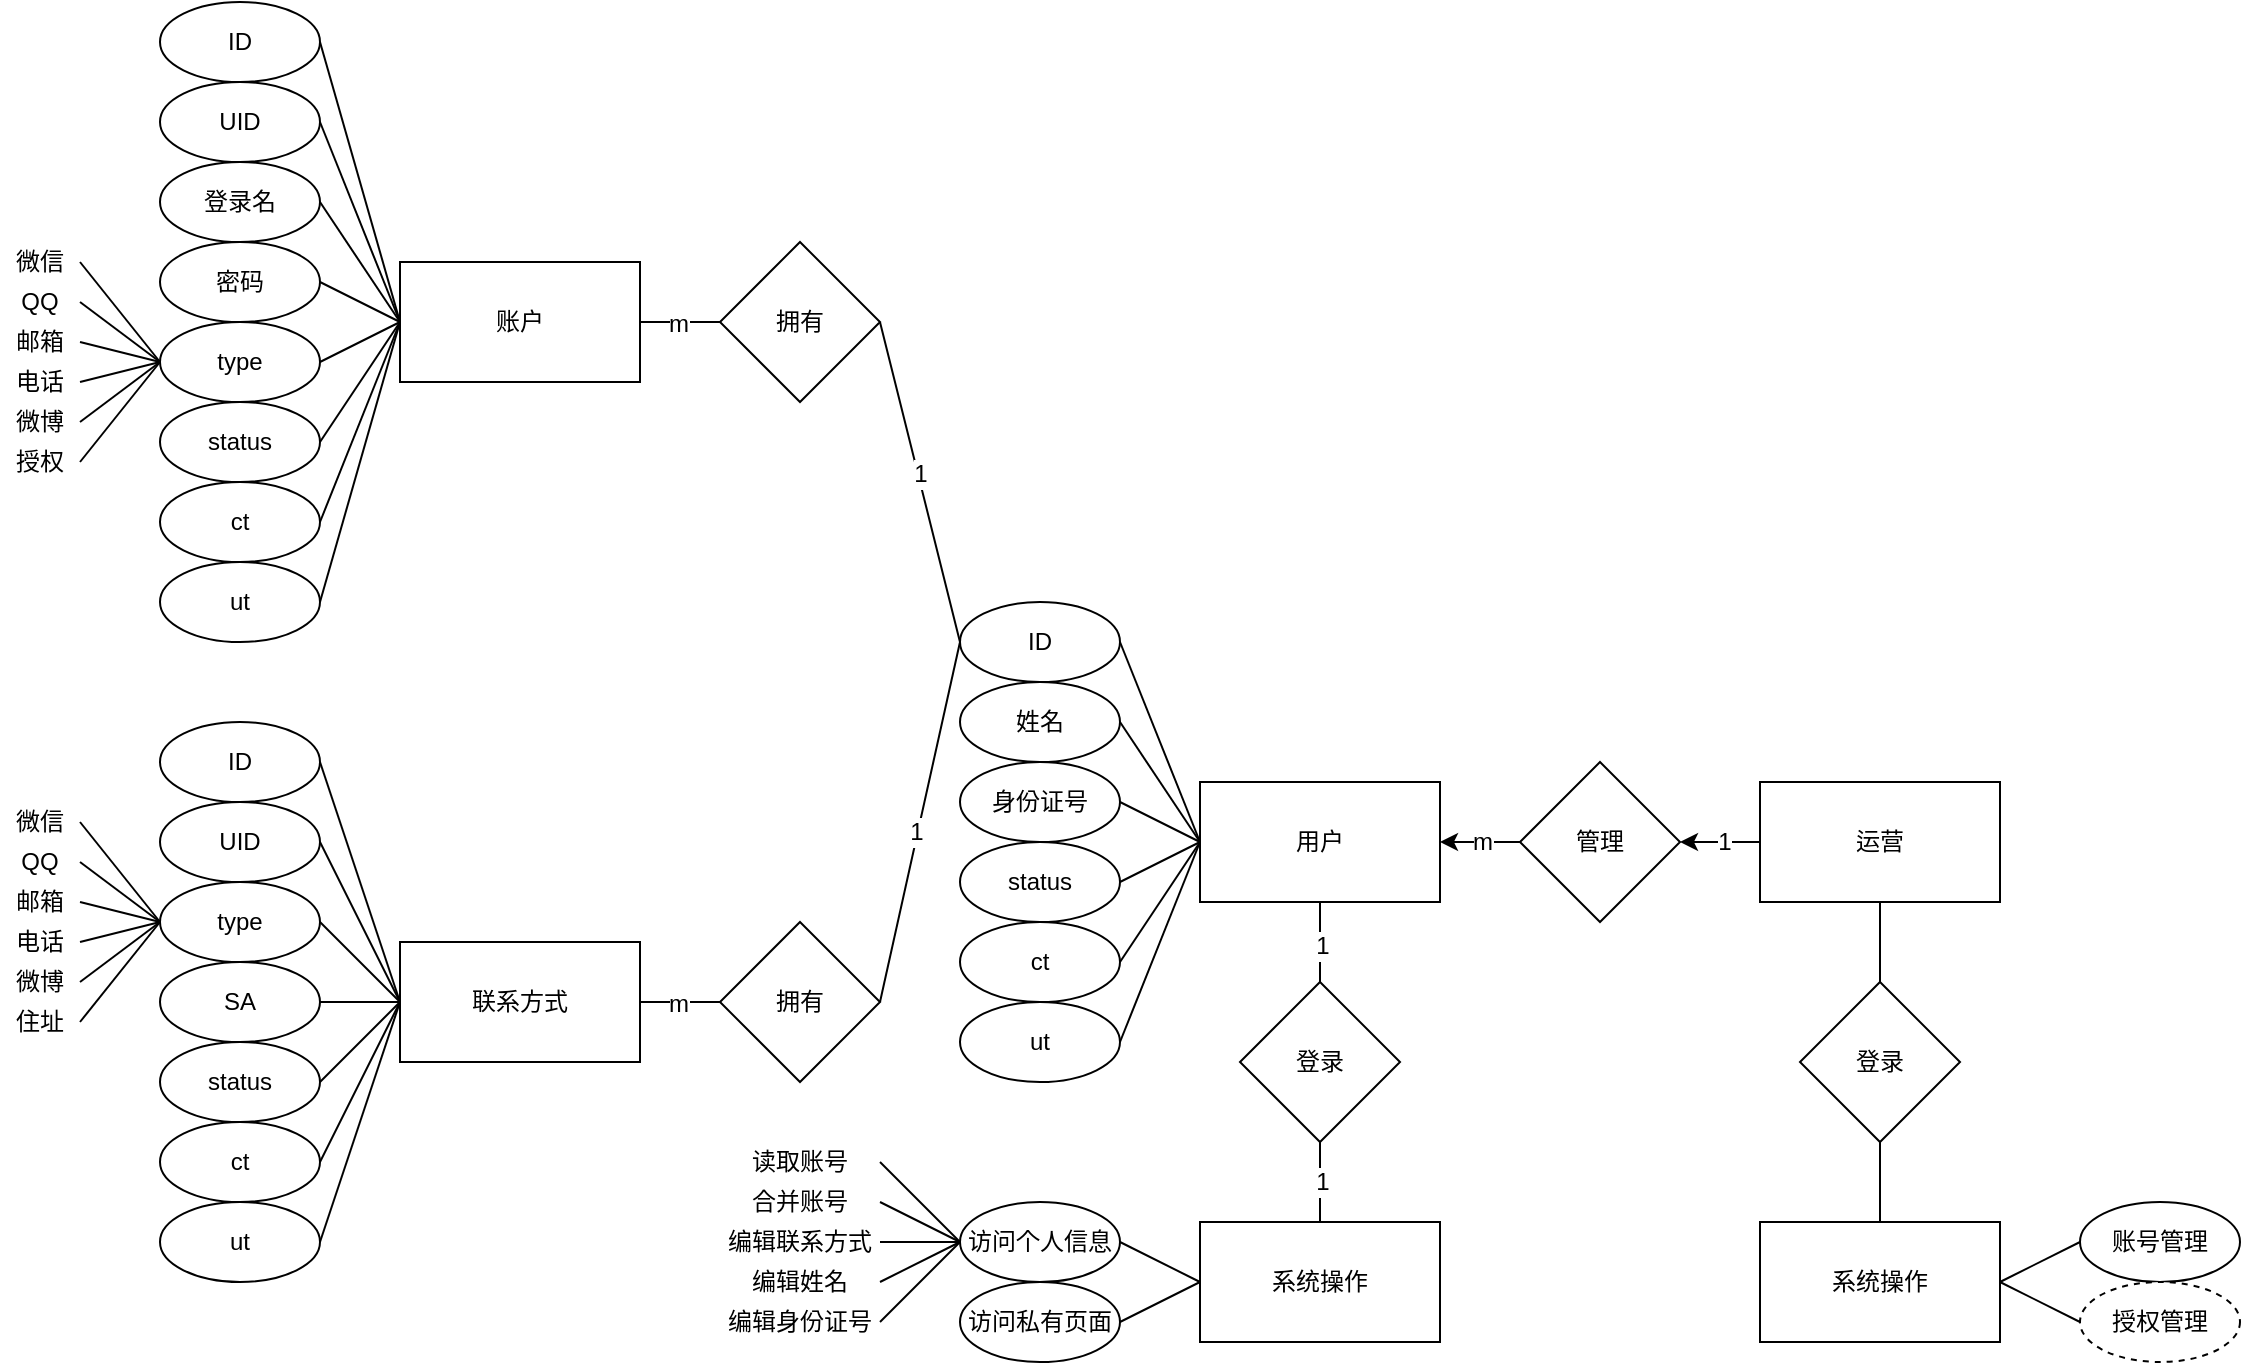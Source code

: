 <mxfile version="12.1.7" type="device" pages="4"><diagram id="fPv724E37Wk-Er-1ObJN" name="系统概念模型图"><mxGraphModel dx="1106" dy="758" grid="1" gridSize="10" guides="1" tooltips="1" connect="1" arrows="1" fold="1" page="1" pageScale="1" pageWidth="827" pageHeight="1169" math="0" shadow="0"><root><mxCell id="0"/><mxCell id="1" parent="0"/><mxCell id="DBsW5uQQTiCFEY4JPt-l-1" value="用户" style="rounded=0;whiteSpace=wrap;html=1;" vertex="1" parent="1"><mxGeometry x="640" y="430" width="120" height="60" as="geometry"/></mxCell><mxCell id="DBsW5uQQTiCFEY4JPt-l-7" value="" style="edgeStyle=orthogonalEdgeStyle;rounded=0;orthogonalLoop=1;jettySize=auto;html=1;entryX=1;entryY=0.5;entryDx=0;entryDy=0;" edge="1" parent="1" source="DBsW5uQQTiCFEY4JPt-l-2" target="DBsW5uQQTiCFEY4JPt-l-4"><mxGeometry relative="1" as="geometry"><mxPoint x="880" y="200" as="targetPoint"/></mxGeometry></mxCell><mxCell id="DBsW5uQQTiCFEY4JPt-l-11" value="1" style="text;html=1;resizable=0;points=[];align=center;verticalAlign=middle;labelBackgroundColor=#ffffff;" vertex="1" connectable="0" parent="DBsW5uQQTiCFEY4JPt-l-7"><mxGeometry x="-0.1" relative="1" as="geometry"><mxPoint as="offset"/></mxGeometry></mxCell><mxCell id="DBsW5uQQTiCFEY4JPt-l-2" value="运营" style="rounded=0;whiteSpace=wrap;html=1;" vertex="1" parent="1"><mxGeometry x="920" y="430" width="120" height="60" as="geometry"/></mxCell><mxCell id="DBsW5uQQTiCFEY4JPt-l-9" value="" style="edgeStyle=orthogonalEdgeStyle;rounded=0;orthogonalLoop=1;jettySize=auto;html=1;entryX=1;entryY=0.5;entryDx=0;entryDy=0;" edge="1" parent="1" source="DBsW5uQQTiCFEY4JPt-l-4" target="DBsW5uQQTiCFEY4JPt-l-1"><mxGeometry relative="1" as="geometry"><mxPoint x="860" y="260" as="targetPoint"/></mxGeometry></mxCell><mxCell id="DBsW5uQQTiCFEY4JPt-l-10" value="m" style="text;html=1;resizable=0;points=[];align=center;verticalAlign=middle;labelBackgroundColor=#ffffff;" vertex="1" connectable="0" parent="DBsW5uQQTiCFEY4JPt-l-9"><mxGeometry x="-0.017" relative="1" as="geometry"><mxPoint as="offset"/></mxGeometry></mxCell><mxCell id="DBsW5uQQTiCFEY4JPt-l-4" value="管理" style="rhombus;whiteSpace=wrap;html=1;" vertex="1" parent="1"><mxGeometry x="800" y="420" width="80" height="80" as="geometry"/></mxCell><mxCell id="DBsW5uQQTiCFEY4JPt-l-14" value="姓名" style="ellipse;whiteSpace=wrap;html=1;" vertex="1" parent="1"><mxGeometry x="520" y="380" width="80" height="40" as="geometry"/></mxCell><mxCell id="DBsW5uQQTiCFEY4JPt-l-18" value="身份证号" style="ellipse;whiteSpace=wrap;html=1;" vertex="1" parent="1"><mxGeometry x="520" y="420" width="80" height="40" as="geometry"/></mxCell><mxCell id="DBsW5uQQTiCFEY4JPt-l-19" value="" style="endArrow=none;html=1;exitX=1;exitY=0.5;exitDx=0;exitDy=0;entryX=0;entryY=0.5;entryDx=0;entryDy=0;" edge="1" parent="1" source="DBsW5uQQTiCFEY4JPt-l-18" target="DBsW5uQQTiCFEY4JPt-l-1"><mxGeometry width="50" height="50" relative="1" as="geometry"><mxPoint x="290" y="370" as="sourcePoint"/><mxPoint x="340" y="320" as="targetPoint"/></mxGeometry></mxCell><mxCell id="DBsW5uQQTiCFEY4JPt-l-20" value="" style="endArrow=none;html=1;exitX=1;exitY=0.5;exitDx=0;exitDy=0;entryX=0;entryY=0.5;entryDx=0;entryDy=0;" edge="1" parent="1" source="DBsW5uQQTiCFEY4JPt-l-14" target="DBsW5uQQTiCFEY4JPt-l-1"><mxGeometry width="50" height="50" relative="1" as="geometry"><mxPoint x="590" y="360" as="sourcePoint"/><mxPoint x="690" y="380" as="targetPoint"/></mxGeometry></mxCell><mxCell id="DBsW5uQQTiCFEY4JPt-l-21" value="ID" style="ellipse;whiteSpace=wrap;html=1;" vertex="1" parent="1"><mxGeometry x="520" y="340" width="80" height="40" as="geometry"/></mxCell><mxCell id="DBsW5uQQTiCFEY4JPt-l-22" value="" style="endArrow=none;html=1;exitX=1;exitY=0.5;exitDx=0;exitDy=0;entryX=0;entryY=0.5;entryDx=0;entryDy=0;" edge="1" parent="1" source="DBsW5uQQTiCFEY4JPt-l-21" target="DBsW5uQQTiCFEY4JPt-l-1"><mxGeometry width="50" height="50" relative="1" as="geometry"><mxPoint x="590" y="380" as="sourcePoint"/><mxPoint x="690" y="380" as="targetPoint"/></mxGeometry></mxCell><mxCell id="DBsW5uQQTiCFEY4JPt-l-23" value="status" style="ellipse;whiteSpace=wrap;html=1;" vertex="1" parent="1"><mxGeometry x="520" y="460" width="80" height="40" as="geometry"/></mxCell><mxCell id="DBsW5uQQTiCFEY4JPt-l-24" value="ct" style="ellipse;whiteSpace=wrap;html=1;" vertex="1" parent="1"><mxGeometry x="520" y="500" width="80" height="40" as="geometry"/></mxCell><mxCell id="DBsW5uQQTiCFEY4JPt-l-25" value="ut" style="ellipse;whiteSpace=wrap;html=1;" vertex="1" parent="1"><mxGeometry x="520" y="540" width="80" height="40" as="geometry"/></mxCell><mxCell id="DBsW5uQQTiCFEY4JPt-l-26" value="" style="endArrow=none;html=1;exitX=1;exitY=0.5;exitDx=0;exitDy=0;entryX=0;entryY=0.5;entryDx=0;entryDy=0;" edge="1" parent="1" source="DBsW5uQQTiCFEY4JPt-l-23" target="DBsW5uQQTiCFEY4JPt-l-1"><mxGeometry width="50" height="50" relative="1" as="geometry"><mxPoint x="590" y="420" as="sourcePoint"/><mxPoint x="690" y="380" as="targetPoint"/></mxGeometry></mxCell><mxCell id="DBsW5uQQTiCFEY4JPt-l-27" value="" style="endArrow=none;html=1;exitX=1;exitY=0.5;exitDx=0;exitDy=0;entryX=0;entryY=0.5;entryDx=0;entryDy=0;" edge="1" parent="1" source="DBsW5uQQTiCFEY4JPt-l-24" target="DBsW5uQQTiCFEY4JPt-l-1"><mxGeometry width="50" height="50" relative="1" as="geometry"><mxPoint x="590" y="460" as="sourcePoint"/><mxPoint x="690" y="380" as="targetPoint"/></mxGeometry></mxCell><mxCell id="DBsW5uQQTiCFEY4JPt-l-28" value="" style="endArrow=none;html=1;exitX=1;exitY=0.5;exitDx=0;exitDy=0;entryX=0;entryY=0.5;entryDx=0;entryDy=0;" edge="1" parent="1" source="DBsW5uQQTiCFEY4JPt-l-25" target="DBsW5uQQTiCFEY4JPt-l-1"><mxGeometry width="50" height="50" relative="1" as="geometry"><mxPoint x="590" y="500" as="sourcePoint"/><mxPoint x="690" y="380" as="targetPoint"/></mxGeometry></mxCell><mxCell id="DBsW5uQQTiCFEY4JPt-l-29" value="账户" style="rounded=0;whiteSpace=wrap;html=1;" vertex="1" parent="1"><mxGeometry x="240" y="170" width="120" height="60" as="geometry"/></mxCell><mxCell id="DBsW5uQQTiCFEY4JPt-l-31" value="ID" style="ellipse;whiteSpace=wrap;html=1;" vertex="1" parent="1"><mxGeometry x="120" y="40" width="80" height="40" as="geometry"/></mxCell><mxCell id="DBsW5uQQTiCFEY4JPt-l-32" value="UID" style="ellipse;whiteSpace=wrap;html=1;" vertex="1" parent="1"><mxGeometry x="120" y="80" width="80" height="40" as="geometry"/></mxCell><mxCell id="DBsW5uQQTiCFEY4JPt-l-33" value="登录名" style="ellipse;whiteSpace=wrap;html=1;" vertex="1" parent="1"><mxGeometry x="120" y="120" width="80" height="40" as="geometry"/></mxCell><mxCell id="DBsW5uQQTiCFEY4JPt-l-34" value="密码" style="ellipse;whiteSpace=wrap;html=1;" vertex="1" parent="1"><mxGeometry x="120" y="160" width="80" height="40" as="geometry"/></mxCell><mxCell id="DBsW5uQQTiCFEY4JPt-l-35" value="type" style="ellipse;whiteSpace=wrap;html=1;" vertex="1" parent="1"><mxGeometry x="120" y="200" width="80" height="40" as="geometry"/></mxCell><mxCell id="DBsW5uQQTiCFEY4JPt-l-36" value="status" style="ellipse;whiteSpace=wrap;html=1;" vertex="1" parent="1"><mxGeometry x="120" y="240" width="80" height="40" as="geometry"/></mxCell><mxCell id="DBsW5uQQTiCFEY4JPt-l-37" value="ct" style="ellipse;whiteSpace=wrap;html=1;" vertex="1" parent="1"><mxGeometry x="120" y="280" width="80" height="40" as="geometry"/></mxCell><mxCell id="DBsW5uQQTiCFEY4JPt-l-38" value="ut" style="ellipse;whiteSpace=wrap;html=1;" vertex="1" parent="1"><mxGeometry x="120" y="320" width="80" height="40" as="geometry"/></mxCell><mxCell id="DBsW5uQQTiCFEY4JPt-l-39" value="" style="endArrow=none;html=1;exitX=1;exitY=0.5;exitDx=0;exitDy=0;entryX=0;entryY=0.5;entryDx=0;entryDy=0;" edge="1" parent="1" source="DBsW5uQQTiCFEY4JPt-l-36" target="DBsW5uQQTiCFEY4JPt-l-29"><mxGeometry width="50" height="50" relative="1" as="geometry"><mxPoint x="190" y="200" as="sourcePoint"/><mxPoint x="240" y="240" as="targetPoint"/></mxGeometry></mxCell><mxCell id="DBsW5uQQTiCFEY4JPt-l-40" value="" style="endArrow=none;html=1;exitX=1;exitY=0.5;exitDx=0;exitDy=0;entryX=0;entryY=0.5;entryDx=0;entryDy=0;" edge="1" parent="1" source="DBsW5uQQTiCFEY4JPt-l-37" target="DBsW5uQQTiCFEY4JPt-l-29"><mxGeometry width="50" height="50" relative="1" as="geometry"><mxPoint x="190" y="240" as="sourcePoint"/><mxPoint x="240" y="240" as="targetPoint"/></mxGeometry></mxCell><mxCell id="DBsW5uQQTiCFEY4JPt-l-41" value="" style="endArrow=none;html=1;exitX=1;exitY=0.5;exitDx=0;exitDy=0;entryX=0;entryY=0.5;entryDx=0;entryDy=0;" edge="1" parent="1" source="DBsW5uQQTiCFEY4JPt-l-38" target="DBsW5uQQTiCFEY4JPt-l-29"><mxGeometry width="50" height="50" relative="1" as="geometry"><mxPoint x="190" y="280" as="sourcePoint"/><mxPoint x="240" y="240" as="targetPoint"/></mxGeometry></mxCell><mxCell id="DBsW5uQQTiCFEY4JPt-l-43" value="" style="endArrow=none;html=1;exitX=1;exitY=0.5;exitDx=0;exitDy=0;entryX=0;entryY=0.5;entryDx=0;entryDy=0;" edge="1" parent="1" source="DBsW5uQQTiCFEY4JPt-l-31" target="DBsW5uQQTiCFEY4JPt-l-29"><mxGeometry width="50" height="50" relative="1" as="geometry"><mxPoint x="200" y="80" as="sourcePoint"/><mxPoint x="240" y="60" as="targetPoint"/></mxGeometry></mxCell><mxCell id="DBsW5uQQTiCFEY4JPt-l-51" value="" style="endArrow=none;html=1;exitX=1;exitY=0.5;exitDx=0;exitDy=0;entryX=0;entryY=0.5;entryDx=0;entryDy=0;" edge="1" parent="1" source="DBsW5uQQTiCFEY4JPt-l-32" target="DBsW5uQQTiCFEY4JPt-l-29"><mxGeometry width="50" height="50" relative="1" as="geometry"><mxPoint x="210" y="70" as="sourcePoint"/><mxPoint x="250" y="70" as="targetPoint"/></mxGeometry></mxCell><mxCell id="DBsW5uQQTiCFEY4JPt-l-52" value="" style="endArrow=none;html=1;exitX=1;exitY=0.5;exitDx=0;exitDy=0;entryX=0;entryY=0.5;entryDx=0;entryDy=0;" edge="1" parent="1" source="DBsW5uQQTiCFEY4JPt-l-33" target="DBsW5uQQTiCFEY4JPt-l-29"><mxGeometry width="50" height="50" relative="1" as="geometry"><mxPoint x="210" y="110" as="sourcePoint"/><mxPoint x="250" y="70" as="targetPoint"/></mxGeometry></mxCell><mxCell id="DBsW5uQQTiCFEY4JPt-l-53" value="" style="endArrow=none;html=1;exitX=1;exitY=0.5;exitDx=0;exitDy=0;entryX=0;entryY=0.5;entryDx=0;entryDy=0;" edge="1" parent="1" source="DBsW5uQQTiCFEY4JPt-l-34" target="DBsW5uQQTiCFEY4JPt-l-29"><mxGeometry width="50" height="50" relative="1" as="geometry"><mxPoint x="210" y="150" as="sourcePoint"/><mxPoint x="250" y="70" as="targetPoint"/></mxGeometry></mxCell><mxCell id="DBsW5uQQTiCFEY4JPt-l-54" value="" style="endArrow=none;html=1;exitX=1;exitY=0.5;exitDx=0;exitDy=0;entryX=0;entryY=0.5;entryDx=0;entryDy=0;" edge="1" parent="1" source="DBsW5uQQTiCFEY4JPt-l-35" target="DBsW5uQQTiCFEY4JPt-l-29"><mxGeometry width="50" height="50" relative="1" as="geometry"><mxPoint x="210" y="190" as="sourcePoint"/><mxPoint x="250" y="70" as="targetPoint"/></mxGeometry></mxCell><mxCell id="DBsW5uQQTiCFEY4JPt-l-56" value="拥有" style="rhombus;whiteSpace=wrap;html=1;" vertex="1" parent="1"><mxGeometry x="400" y="160" width="80" height="80" as="geometry"/></mxCell><mxCell id="DBsW5uQQTiCFEY4JPt-l-57" value="" style="endArrow=none;html=1;exitX=1;exitY=0.5;exitDx=0;exitDy=0;entryX=0;entryY=0.5;entryDx=0;entryDy=0;" edge="1" parent="1" source="DBsW5uQQTiCFEY4JPt-l-29" target="DBsW5uQQTiCFEY4JPt-l-56"><mxGeometry width="50" height="50" relative="1" as="geometry"><mxPoint x="530" y="110" as="sourcePoint"/><mxPoint x="570" y="110" as="targetPoint"/></mxGeometry></mxCell><mxCell id="DBsW5uQQTiCFEY4JPt-l-59" value="m" style="text;html=1;resizable=0;points=[];align=center;verticalAlign=middle;labelBackgroundColor=#ffffff;" vertex="1" connectable="0" parent="DBsW5uQQTiCFEY4JPt-l-57"><mxGeometry x="-0.05" y="-1" relative="1" as="geometry"><mxPoint as="offset"/></mxGeometry></mxCell><mxCell id="DBsW5uQQTiCFEY4JPt-l-60" value="联系方式" style="rounded=0;whiteSpace=wrap;html=1;" vertex="1" parent="1"><mxGeometry x="240" y="510" width="120" height="60" as="geometry"/></mxCell><mxCell id="DBsW5uQQTiCFEY4JPt-l-61" value="ID" style="ellipse;whiteSpace=wrap;html=1;" vertex="1" parent="1"><mxGeometry x="120" y="400" width="80" height="40" as="geometry"/></mxCell><mxCell id="DBsW5uQQTiCFEY4JPt-l-62" value="UID" style="ellipse;whiteSpace=wrap;html=1;" vertex="1" parent="1"><mxGeometry x="120" y="440" width="80" height="40" as="geometry"/></mxCell><mxCell id="DBsW5uQQTiCFEY4JPt-l-65" value="SA" style="ellipse;whiteSpace=wrap;html=1;" vertex="1" parent="1"><mxGeometry x="120" y="520" width="80" height="40" as="geometry"/></mxCell><mxCell id="DBsW5uQQTiCFEY4JPt-l-66" value="status" style="ellipse;whiteSpace=wrap;html=1;" vertex="1" parent="1"><mxGeometry x="120" y="560" width="80" height="40" as="geometry"/></mxCell><mxCell id="DBsW5uQQTiCFEY4JPt-l-67" value="ct" style="ellipse;whiteSpace=wrap;html=1;" vertex="1" parent="1"><mxGeometry x="120" y="600" width="80" height="40" as="geometry"/></mxCell><mxCell id="DBsW5uQQTiCFEY4JPt-l-68" value="ut" style="ellipse;whiteSpace=wrap;html=1;" vertex="1" parent="1"><mxGeometry x="120" y="640" width="80" height="40" as="geometry"/></mxCell><mxCell id="DBsW5uQQTiCFEY4JPt-l-69" value="type" style="ellipse;whiteSpace=wrap;html=1;" vertex="1" parent="1"><mxGeometry x="120" y="480" width="80" height="40" as="geometry"/></mxCell><mxCell id="DBsW5uQQTiCFEY4JPt-l-70" value="" style="endArrow=none;html=1;exitX=1;exitY=0.5;exitDx=0;exitDy=0;entryX=0;entryY=0.5;entryDx=0;entryDy=0;" edge="1" parent="1" source="DBsW5uQQTiCFEY4JPt-l-61" target="DBsW5uQQTiCFEY4JPt-l-60"><mxGeometry width="50" height="50" relative="1" as="geometry"><mxPoint x="210" y="350" as="sourcePoint"/><mxPoint x="250" y="210" as="targetPoint"/></mxGeometry></mxCell><mxCell id="DBsW5uQQTiCFEY4JPt-l-71" value="" style="endArrow=none;html=1;exitX=1;exitY=0.5;exitDx=0;exitDy=0;entryX=0;entryY=0.5;entryDx=0;entryDy=0;" edge="1" parent="1" source="DBsW5uQQTiCFEY4JPt-l-62" target="DBsW5uQQTiCFEY4JPt-l-60"><mxGeometry width="50" height="50" relative="1" as="geometry"><mxPoint x="210" y="430" as="sourcePoint"/><mxPoint x="270" y="490" as="targetPoint"/></mxGeometry></mxCell><mxCell id="DBsW5uQQTiCFEY4JPt-l-72" value="" style="endArrow=none;html=1;exitX=1;exitY=0.5;exitDx=0;exitDy=0;entryX=0;entryY=0.5;entryDx=0;entryDy=0;" edge="1" parent="1" source="DBsW5uQQTiCFEY4JPt-l-69" target="DBsW5uQQTiCFEY4JPt-l-60"><mxGeometry width="50" height="50" relative="1" as="geometry"><mxPoint x="210" y="470" as="sourcePoint"/><mxPoint x="250" y="550" as="targetPoint"/></mxGeometry></mxCell><mxCell id="DBsW5uQQTiCFEY4JPt-l-73" value="" style="endArrow=none;html=1;exitX=1;exitY=0.5;exitDx=0;exitDy=0;entryX=0;entryY=0.5;entryDx=0;entryDy=0;" edge="1" parent="1" source="DBsW5uQQTiCFEY4JPt-l-65" target="DBsW5uQQTiCFEY4JPt-l-60"><mxGeometry width="50" height="50" relative="1" as="geometry"><mxPoint x="210" y="510" as="sourcePoint"/><mxPoint x="250" y="550" as="targetPoint"/></mxGeometry></mxCell><mxCell id="DBsW5uQQTiCFEY4JPt-l-74" value="" style="endArrow=none;html=1;exitX=1;exitY=0.5;exitDx=0;exitDy=0;entryX=0;entryY=0.5;entryDx=0;entryDy=0;" edge="1" parent="1" source="DBsW5uQQTiCFEY4JPt-l-66" target="DBsW5uQQTiCFEY4JPt-l-60"><mxGeometry width="50" height="50" relative="1" as="geometry"><mxPoint x="210" y="550" as="sourcePoint"/><mxPoint x="240" y="540" as="targetPoint"/></mxGeometry></mxCell><mxCell id="DBsW5uQQTiCFEY4JPt-l-75" value="" style="endArrow=none;html=1;exitX=1;exitY=0.5;exitDx=0;exitDy=0;entryX=0;entryY=0.5;entryDx=0;entryDy=0;" edge="1" parent="1" source="DBsW5uQQTiCFEY4JPt-l-67" target="DBsW5uQQTiCFEY4JPt-l-60"><mxGeometry width="50" height="50" relative="1" as="geometry"><mxPoint x="210" y="590" as="sourcePoint"/><mxPoint x="250" y="550" as="targetPoint"/></mxGeometry></mxCell><mxCell id="DBsW5uQQTiCFEY4JPt-l-76" value="" style="endArrow=none;html=1;exitX=1;exitY=0.5;exitDx=0;exitDy=0;entryX=0;entryY=0.5;entryDx=0;entryDy=0;" edge="1" parent="1" source="DBsW5uQQTiCFEY4JPt-l-68" target="DBsW5uQQTiCFEY4JPt-l-60"><mxGeometry width="50" height="50" relative="1" as="geometry"><mxPoint x="210" y="630" as="sourcePoint"/><mxPoint x="250" y="550" as="targetPoint"/></mxGeometry></mxCell><mxCell id="DBsW5uQQTiCFEY4JPt-l-77" value="拥有" style="rhombus;whiteSpace=wrap;html=1;" vertex="1" parent="1"><mxGeometry x="400" y="500" width="80" height="80" as="geometry"/></mxCell><mxCell id="DBsW5uQQTiCFEY4JPt-l-78" value="" style="endArrow=none;html=1;exitX=1;exitY=0.5;exitDx=0;exitDy=0;entryX=0;entryY=0.5;entryDx=0;entryDy=0;" edge="1" parent="1" source="DBsW5uQQTiCFEY4JPt-l-60" target="DBsW5uQQTiCFEY4JPt-l-77"><mxGeometry width="50" height="50" relative="1" as="geometry"><mxPoint x="370" y="210" as="sourcePoint"/><mxPoint x="410" y="210" as="targetPoint"/></mxGeometry></mxCell><mxCell id="DBsW5uQQTiCFEY4JPt-l-79" value="m" style="text;html=1;resizable=0;points=[];align=center;verticalAlign=middle;labelBackgroundColor=#ffffff;" vertex="1" connectable="0" parent="DBsW5uQQTiCFEY4JPt-l-78"><mxGeometry x="-0.05" y="-1" relative="1" as="geometry"><mxPoint as="offset"/></mxGeometry></mxCell><mxCell id="DBsW5uQQTiCFEY4JPt-l-80" value="" style="endArrow=none;html=1;exitX=1;exitY=0.5;exitDx=0;exitDy=0;entryX=0;entryY=0.5;entryDx=0;entryDy=0;" edge="1" parent="1" source="DBsW5uQQTiCFEY4JPt-l-77" target="DBsW5uQQTiCFEY4JPt-l-21"><mxGeometry width="50" height="50" relative="1" as="geometry"><mxPoint x="490" y="210" as="sourcePoint"/><mxPoint x="528.5" y="210" as="targetPoint"/></mxGeometry></mxCell><mxCell id="DBsW5uQQTiCFEY4JPt-l-81" value="1" style="text;html=1;resizable=0;points=[];align=center;verticalAlign=middle;labelBackgroundColor=#ffffff;" vertex="1" connectable="0" parent="DBsW5uQQTiCFEY4JPt-l-80"><mxGeometry x="-0.05" y="1" relative="1" as="geometry"><mxPoint as="offset"/></mxGeometry></mxCell><mxCell id="DBsW5uQQTiCFEY4JPt-l-100" value="" style="endArrow=none;html=1;exitX=1;exitY=0.5;exitDx=0;exitDy=0;entryX=0;entryY=0.5;entryDx=0;entryDy=0;" edge="1" parent="1" source="DBsW5uQQTiCFEY4JPt-l-56" target="DBsW5uQQTiCFEY4JPt-l-21"><mxGeometry width="50" height="50" relative="1" as="geometry"><mxPoint x="490" y="550" as="sourcePoint"/><mxPoint x="530" y="350" as="targetPoint"/></mxGeometry></mxCell><mxCell id="DBsW5uQQTiCFEY4JPt-l-101" value="1" style="text;html=1;resizable=0;points=[];align=center;verticalAlign=middle;labelBackgroundColor=#ffffff;" vertex="1" connectable="0" parent="DBsW5uQQTiCFEY4JPt-l-100"><mxGeometry x="-0.05" y="1" relative="1" as="geometry"><mxPoint as="offset"/></mxGeometry></mxCell><mxCell id="DBsW5uQQTiCFEY4JPt-l-102" value="微信" style="text;html=1;strokeColor=none;fillColor=none;align=center;verticalAlign=middle;whiteSpace=wrap;rounded=0;" vertex="1" parent="1"><mxGeometry x="40" y="160" width="40" height="20" as="geometry"/></mxCell><mxCell id="DBsW5uQQTiCFEY4JPt-l-103" value="QQ" style="text;html=1;strokeColor=none;fillColor=none;align=center;verticalAlign=middle;whiteSpace=wrap;rounded=0;" vertex="1" parent="1"><mxGeometry x="40" y="180" width="40" height="20" as="geometry"/></mxCell><mxCell id="DBsW5uQQTiCFEY4JPt-l-104" value="邮箱" style="text;html=1;strokeColor=none;fillColor=none;align=center;verticalAlign=middle;whiteSpace=wrap;rounded=0;" vertex="1" parent="1"><mxGeometry x="40" y="200" width="40" height="20" as="geometry"/></mxCell><mxCell id="DBsW5uQQTiCFEY4JPt-l-105" value="电话" style="text;html=1;strokeColor=none;fillColor=none;align=center;verticalAlign=middle;whiteSpace=wrap;rounded=0;" vertex="1" parent="1"><mxGeometry x="40" y="220" width="40" height="20" as="geometry"/></mxCell><mxCell id="DBsW5uQQTiCFEY4JPt-l-106" value="微博" style="text;html=1;strokeColor=none;fillColor=none;align=center;verticalAlign=middle;whiteSpace=wrap;rounded=0;" vertex="1" parent="1"><mxGeometry x="40" y="240" width="40" height="20" as="geometry"/></mxCell><mxCell id="DBsW5uQQTiCFEY4JPt-l-107" value="" style="endArrow=none;html=1;exitX=1;exitY=0.5;exitDx=0;exitDy=0;entryX=0;entryY=0.5;entryDx=0;entryDy=0;" edge="1" parent="1" source="DBsW5uQQTiCFEY4JPt-l-102" target="DBsW5uQQTiCFEY4JPt-l-35"><mxGeometry width="50" height="50" relative="1" as="geometry"><mxPoint x="210" y="230" as="sourcePoint"/><mxPoint x="250" y="210" as="targetPoint"/></mxGeometry></mxCell><mxCell id="DBsW5uQQTiCFEY4JPt-l-108" value="" style="endArrow=none;html=1;exitX=1;exitY=0.5;exitDx=0;exitDy=0;entryX=0;entryY=0.5;entryDx=0;entryDy=0;" edge="1" parent="1" source="DBsW5uQQTiCFEY4JPt-l-103" target="DBsW5uQQTiCFEY4JPt-l-35"><mxGeometry width="50" height="50" relative="1" as="geometry"><mxPoint x="90" y="190" as="sourcePoint"/><mxPoint x="130" y="230" as="targetPoint"/></mxGeometry></mxCell><mxCell id="DBsW5uQQTiCFEY4JPt-l-109" value="" style="endArrow=none;html=1;exitX=1;exitY=0.5;exitDx=0;exitDy=0;entryX=0;entryY=0.5;entryDx=0;entryDy=0;" edge="1" parent="1" source="DBsW5uQQTiCFEY4JPt-l-104" target="DBsW5uQQTiCFEY4JPt-l-35"><mxGeometry width="50" height="50" relative="1" as="geometry"><mxPoint x="90" y="210" as="sourcePoint"/><mxPoint x="130" y="230" as="targetPoint"/></mxGeometry></mxCell><mxCell id="DBsW5uQQTiCFEY4JPt-l-110" value="" style="endArrow=none;html=1;exitX=1;exitY=0.5;exitDx=0;exitDy=0;entryX=0;entryY=0.5;entryDx=0;entryDy=0;" edge="1" parent="1" source="DBsW5uQQTiCFEY4JPt-l-105" target="DBsW5uQQTiCFEY4JPt-l-35"><mxGeometry width="50" height="50" relative="1" as="geometry"><mxPoint x="90" y="230" as="sourcePoint"/><mxPoint x="130" y="230" as="targetPoint"/></mxGeometry></mxCell><mxCell id="DBsW5uQQTiCFEY4JPt-l-111" value="" style="endArrow=none;html=1;exitX=1;exitY=0.5;exitDx=0;exitDy=0;entryX=0;entryY=0.5;entryDx=0;entryDy=0;" edge="1" parent="1" source="DBsW5uQQTiCFEY4JPt-l-106" target="DBsW5uQQTiCFEY4JPt-l-35"><mxGeometry width="50" height="50" relative="1" as="geometry"><mxPoint x="90" y="250" as="sourcePoint"/><mxPoint x="130" y="230" as="targetPoint"/></mxGeometry></mxCell><mxCell id="DBsW5uQQTiCFEY4JPt-l-112" value="微信" style="text;html=1;strokeColor=none;fillColor=none;align=center;verticalAlign=middle;whiteSpace=wrap;rounded=0;" vertex="1" parent="1"><mxGeometry x="40" y="440" width="40" height="20" as="geometry"/></mxCell><mxCell id="DBsW5uQQTiCFEY4JPt-l-113" value="QQ" style="text;html=1;strokeColor=none;fillColor=none;align=center;verticalAlign=middle;whiteSpace=wrap;rounded=0;" vertex="1" parent="1"><mxGeometry x="40" y="460" width="40" height="20" as="geometry"/></mxCell><mxCell id="DBsW5uQQTiCFEY4JPt-l-114" value="邮箱" style="text;html=1;strokeColor=none;fillColor=none;align=center;verticalAlign=middle;whiteSpace=wrap;rounded=0;" vertex="1" parent="1"><mxGeometry x="40" y="480" width="40" height="20" as="geometry"/></mxCell><mxCell id="DBsW5uQQTiCFEY4JPt-l-115" value="电话" style="text;html=1;strokeColor=none;fillColor=none;align=center;verticalAlign=middle;whiteSpace=wrap;rounded=0;" vertex="1" parent="1"><mxGeometry x="40" y="500" width="40" height="20" as="geometry"/></mxCell><mxCell id="DBsW5uQQTiCFEY4JPt-l-116" value="微博" style="text;html=1;strokeColor=none;fillColor=none;align=center;verticalAlign=middle;whiteSpace=wrap;rounded=0;" vertex="1" parent="1"><mxGeometry x="40" y="520" width="40" height="20" as="geometry"/></mxCell><mxCell id="DBsW5uQQTiCFEY4JPt-l-117" value="" style="endArrow=none;html=1;exitX=1;exitY=0.5;exitDx=0;exitDy=0;entryX=0;entryY=0.5;entryDx=0;entryDy=0;" edge="1" parent="1" source="DBsW5uQQTiCFEY4JPt-l-112" target="DBsW5uQQTiCFEY4JPt-l-69"><mxGeometry width="50" height="50" relative="1" as="geometry"><mxPoint x="210" y="510" as="sourcePoint"/><mxPoint x="250" y="550" as="targetPoint"/></mxGeometry></mxCell><mxCell id="DBsW5uQQTiCFEY4JPt-l-118" value="" style="endArrow=none;html=1;exitX=1;exitY=0.5;exitDx=0;exitDy=0;entryX=0;entryY=0.5;entryDx=0;entryDy=0;" edge="1" parent="1" source="DBsW5uQQTiCFEY4JPt-l-113" target="DBsW5uQQTiCFEY4JPt-l-69"><mxGeometry width="50" height="50" relative="1" as="geometry"><mxPoint x="90" y="470" as="sourcePoint"/><mxPoint x="130" y="510" as="targetPoint"/></mxGeometry></mxCell><mxCell id="DBsW5uQQTiCFEY4JPt-l-119" value="" style="endArrow=none;html=1;exitX=1;exitY=0.5;exitDx=0;exitDy=0;entryX=0;entryY=0.5;entryDx=0;entryDy=0;" edge="1" parent="1" source="DBsW5uQQTiCFEY4JPt-l-114" target="DBsW5uQQTiCFEY4JPt-l-69"><mxGeometry width="50" height="50" relative="1" as="geometry"><mxPoint x="90" y="490" as="sourcePoint"/><mxPoint x="130" y="510" as="targetPoint"/></mxGeometry></mxCell><mxCell id="DBsW5uQQTiCFEY4JPt-l-120" value="" style="endArrow=none;html=1;exitX=1;exitY=0.5;exitDx=0;exitDy=0;entryX=0;entryY=0.5;entryDx=0;entryDy=0;" edge="1" parent="1" source="DBsW5uQQTiCFEY4JPt-l-115" target="DBsW5uQQTiCFEY4JPt-l-69"><mxGeometry width="50" height="50" relative="1" as="geometry"><mxPoint x="90" y="510" as="sourcePoint"/><mxPoint x="130" y="510" as="targetPoint"/></mxGeometry></mxCell><mxCell id="DBsW5uQQTiCFEY4JPt-l-121" value="" style="endArrow=none;html=1;exitX=1;exitY=0.5;exitDx=0;exitDy=0;entryX=0;entryY=0.5;entryDx=0;entryDy=0;" edge="1" parent="1" source="DBsW5uQQTiCFEY4JPt-l-116" target="DBsW5uQQTiCFEY4JPt-l-69"><mxGeometry width="50" height="50" relative="1" as="geometry"><mxPoint x="90" y="530" as="sourcePoint"/><mxPoint x="130" y="510" as="targetPoint"/></mxGeometry></mxCell><mxCell id="DBsW5uQQTiCFEY4JPt-l-122" value="住址" style="text;html=1;strokeColor=none;fillColor=none;align=center;verticalAlign=middle;whiteSpace=wrap;rounded=0;" vertex="1" parent="1"><mxGeometry x="40" y="540" width="40" height="20" as="geometry"/></mxCell><mxCell id="DBsW5uQQTiCFEY4JPt-l-123" value="" style="endArrow=none;html=1;exitX=1;exitY=0.5;exitDx=0;exitDy=0;entryX=0;entryY=0.5;entryDx=0;entryDy=0;" edge="1" parent="1" source="DBsW5uQQTiCFEY4JPt-l-122" target="DBsW5uQQTiCFEY4JPt-l-69"><mxGeometry width="50" height="50" relative="1" as="geometry"><mxPoint x="90" y="550" as="sourcePoint"/><mxPoint x="130" y="510" as="targetPoint"/></mxGeometry></mxCell><mxCell id="DBsW5uQQTiCFEY4JPt-l-124" value="登录" style="rhombus;whiteSpace=wrap;html=1;" vertex="1" parent="1"><mxGeometry x="660" y="530" width="80" height="80" as="geometry"/></mxCell><mxCell id="DBsW5uQQTiCFEY4JPt-l-126" value="" style="endArrow=none;html=1;exitX=0.5;exitY=0;exitDx=0;exitDy=0;entryX=0.5;entryY=1;entryDx=0;entryDy=0;" edge="1" parent="1" source="DBsW5uQQTiCFEY4JPt-l-124" target="DBsW5uQQTiCFEY4JPt-l-1"><mxGeometry width="50" height="50" relative="1" as="geometry"><mxPoint x="610" y="570" as="sourcePoint"/><mxPoint x="650" y="470" as="targetPoint"/></mxGeometry></mxCell><mxCell id="DBsW5uQQTiCFEY4JPt-l-130" value="1" style="text;html=1;resizable=0;points=[];align=center;verticalAlign=middle;labelBackgroundColor=#ffffff;" vertex="1" connectable="0" parent="DBsW5uQQTiCFEY4JPt-l-126"><mxGeometry x="-0.1" y="-1" relative="1" as="geometry"><mxPoint as="offset"/></mxGeometry></mxCell><mxCell id="DBsW5uQQTiCFEY4JPt-l-128" value="系统操作" style="rounded=0;whiteSpace=wrap;html=1;" vertex="1" parent="1"><mxGeometry x="640" y="650" width="120" height="60" as="geometry"/></mxCell><mxCell id="DBsW5uQQTiCFEY4JPt-l-129" value="" style="endArrow=none;html=1;exitX=0.5;exitY=0;exitDx=0;exitDy=0;entryX=0.5;entryY=1;entryDx=0;entryDy=0;" edge="1" parent="1" source="DBsW5uQQTiCFEY4JPt-l-128" target="DBsW5uQQTiCFEY4JPt-l-124"><mxGeometry width="50" height="50" relative="1" as="geometry"><mxPoint x="610" y="610" as="sourcePoint"/><mxPoint x="710" y="500" as="targetPoint"/></mxGeometry></mxCell><mxCell id="DBsW5uQQTiCFEY4JPt-l-131" value="1" style="text;html=1;resizable=0;points=[];align=center;verticalAlign=middle;labelBackgroundColor=#ffffff;" vertex="1" connectable="0" parent="DBsW5uQQTiCFEY4JPt-l-129"><mxGeometry y="-1" relative="1" as="geometry"><mxPoint as="offset"/></mxGeometry></mxCell><mxCell id="DBsW5uQQTiCFEY4JPt-l-146" value="" style="endArrow=none;html=1;entryX=0;entryY=0.5;entryDx=0;entryDy=0;exitX=1;exitY=0.5;exitDx=0;exitDy=0;" edge="1" parent="1" target="DBsW5uQQTiCFEY4JPt-l-149"><mxGeometry width="50" height="50" relative="1" as="geometry"><mxPoint x="480" y="660" as="sourcePoint"/><mxPoint x="370" y="740" as="targetPoint"/></mxGeometry></mxCell><mxCell id="DBsW5uQQTiCFEY4JPt-l-149" value="访问个人信息" style="ellipse;whiteSpace=wrap;html=1;" vertex="1" parent="1"><mxGeometry x="520" y="640" width="80" height="40" as="geometry"/></mxCell><mxCell id="DBsW5uQQTiCFEY4JPt-l-150" value="访问私有页面" style="ellipse;whiteSpace=wrap;html=1;" vertex="1" parent="1"><mxGeometry x="520" y="680" width="80" height="40" as="geometry"/></mxCell><mxCell id="DBsW5uQQTiCFEY4JPt-l-151" value="" style="endArrow=none;html=1;exitX=1;exitY=0.5;exitDx=0;exitDy=0;entryX=0;entryY=0.5;entryDx=0;entryDy=0;" edge="1" parent="1" source="DBsW5uQQTiCFEY4JPt-l-149" target="DBsW5uQQTiCFEY4JPt-l-128"><mxGeometry width="50" height="50" relative="1" as="geometry"><mxPoint x="610" y="570" as="sourcePoint"/><mxPoint x="650" y="470" as="targetPoint"/></mxGeometry></mxCell><mxCell id="DBsW5uQQTiCFEY4JPt-l-153" value="" style="endArrow=none;html=1;exitX=1;exitY=0.5;exitDx=0;exitDy=0;entryX=0;entryY=0.5;entryDx=0;entryDy=0;" edge="1" parent="1" source="DBsW5uQQTiCFEY4JPt-l-150" target="DBsW5uQQTiCFEY4JPt-l-128"><mxGeometry width="50" height="50" relative="1" as="geometry"><mxPoint x="610" y="670" as="sourcePoint"/><mxPoint x="650" y="690" as="targetPoint"/></mxGeometry></mxCell><mxCell id="DBsW5uQQTiCFEY4JPt-l-155" value="读取账号" style="text;html=1;strokeColor=none;fillColor=none;align=center;verticalAlign=middle;whiteSpace=wrap;rounded=0;" vertex="1" parent="1"><mxGeometry x="400" y="610" width="80" height="20" as="geometry"/></mxCell><mxCell id="DBsW5uQQTiCFEY4JPt-l-156" value="合并账号" style="text;html=1;strokeColor=none;fillColor=none;align=center;verticalAlign=middle;whiteSpace=wrap;rounded=0;" vertex="1" parent="1"><mxGeometry x="400" y="630" width="80" height="20" as="geometry"/></mxCell><mxCell id="DBsW5uQQTiCFEY4JPt-l-157" value="编辑联系方式" style="text;html=1;strokeColor=none;fillColor=none;align=center;verticalAlign=middle;whiteSpace=wrap;rounded=0;" vertex="1" parent="1"><mxGeometry x="400" y="650" width="80" height="20" as="geometry"/></mxCell><mxCell id="DBsW5uQQTiCFEY4JPt-l-158" value="编辑姓名" style="text;html=1;strokeColor=none;fillColor=none;align=center;verticalAlign=middle;whiteSpace=wrap;rounded=0;" vertex="1" parent="1"><mxGeometry x="400" y="670" width="80" height="20" as="geometry"/></mxCell><mxCell id="DBsW5uQQTiCFEY4JPt-l-159" value="编辑身份证号" style="text;html=1;strokeColor=none;fillColor=none;align=center;verticalAlign=middle;whiteSpace=wrap;rounded=0;" vertex="1" parent="1"><mxGeometry x="400" y="690" width="80" height="20" as="geometry"/></mxCell><mxCell id="DBsW5uQQTiCFEY4JPt-l-160" value="" style="endArrow=none;html=1;entryX=0;entryY=0.5;entryDx=0;entryDy=0;exitX=1;exitY=0.5;exitDx=0;exitDy=0;" edge="1" parent="1" source="DBsW5uQQTiCFEY4JPt-l-156" target="DBsW5uQQTiCFEY4JPt-l-149"><mxGeometry width="50" height="50" relative="1" as="geometry"><mxPoint x="490" y="670" as="sourcePoint"/><mxPoint x="530" y="670" as="targetPoint"/></mxGeometry></mxCell><mxCell id="DBsW5uQQTiCFEY4JPt-l-161" value="" style="endArrow=none;html=1;entryX=0;entryY=0.5;entryDx=0;entryDy=0;exitX=1;exitY=0.5;exitDx=0;exitDy=0;" edge="1" parent="1" source="DBsW5uQQTiCFEY4JPt-l-157" target="DBsW5uQQTiCFEY4JPt-l-149"><mxGeometry width="50" height="50" relative="1" as="geometry"><mxPoint x="490" y="690" as="sourcePoint"/><mxPoint x="530" y="670" as="targetPoint"/></mxGeometry></mxCell><mxCell id="DBsW5uQQTiCFEY4JPt-l-162" value="" style="endArrow=none;html=1;entryX=0;entryY=0.5;entryDx=0;entryDy=0;exitX=1;exitY=0.5;exitDx=0;exitDy=0;" edge="1" parent="1" source="DBsW5uQQTiCFEY4JPt-l-158" target="DBsW5uQQTiCFEY4JPt-l-149"><mxGeometry width="50" height="50" relative="1" as="geometry"><mxPoint x="490" y="710" as="sourcePoint"/><mxPoint x="530" y="670" as="targetPoint"/></mxGeometry></mxCell><mxCell id="DBsW5uQQTiCFEY4JPt-l-163" value="" style="endArrow=none;html=1;entryX=0;entryY=0.5;entryDx=0;entryDy=0;exitX=1;exitY=0.5;exitDx=0;exitDy=0;" edge="1" parent="1" source="DBsW5uQQTiCFEY4JPt-l-159" target="DBsW5uQQTiCFEY4JPt-l-149"><mxGeometry width="50" height="50" relative="1" as="geometry"><mxPoint x="490" y="730" as="sourcePoint"/><mxPoint x="530" y="670" as="targetPoint"/></mxGeometry></mxCell><mxCell id="DBsW5uQQTiCFEY4JPt-l-164" value="" style="endArrow=none;html=1;entryX=0;entryY=0.5;entryDx=0;entryDy=0;exitX=1;exitY=0.5;exitDx=0;exitDy=0;" edge="1" parent="1" source="DBsW5uQQTiCFEY4JPt-l-155" target="DBsW5uQQTiCFEY4JPt-l-149"><mxGeometry width="50" height="50" relative="1" as="geometry"><mxPoint x="490" y="650" as="sourcePoint"/><mxPoint x="530" y="670" as="targetPoint"/></mxGeometry></mxCell><mxCell id="DBsW5uQQTiCFEY4JPt-l-165" value="授权" style="text;html=1;strokeColor=none;fillColor=none;align=center;verticalAlign=middle;whiteSpace=wrap;rounded=0;" vertex="1" parent="1"><mxGeometry x="40" y="260" width="40" height="20" as="geometry"/></mxCell><mxCell id="DBsW5uQQTiCFEY4JPt-l-166" value="" style="endArrow=none;html=1;exitX=1;exitY=0.5;exitDx=0;exitDy=0;entryX=0;entryY=0.5;entryDx=0;entryDy=0;" edge="1" parent="1" source="DBsW5uQQTiCFEY4JPt-l-165" target="DBsW5uQQTiCFEY4JPt-l-35"><mxGeometry width="50" height="50" relative="1" as="geometry"><mxPoint x="90" y="260" as="sourcePoint"/><mxPoint x="130" y="230" as="targetPoint"/></mxGeometry></mxCell><mxCell id="DBsW5uQQTiCFEY4JPt-l-167" value="登录" style="rhombus;whiteSpace=wrap;html=1;" vertex="1" parent="1"><mxGeometry x="940" y="530" width="80" height="80" as="geometry"/></mxCell><mxCell id="DBsW5uQQTiCFEY4JPt-l-168" value="" style="endArrow=none;html=1;exitX=0.5;exitY=0;exitDx=0;exitDy=0;entryX=0.5;entryY=1;entryDx=0;entryDy=0;" edge="1" parent="1" source="DBsW5uQQTiCFEY4JPt-l-167" target="DBsW5uQQTiCFEY4JPt-l-2"><mxGeometry width="50" height="50" relative="1" as="geometry"><mxPoint x="710" y="540" as="sourcePoint"/><mxPoint x="710" y="500" as="targetPoint"/></mxGeometry></mxCell><mxCell id="DBsW5uQQTiCFEY4JPt-l-170" value="系统操作" style="rounded=0;whiteSpace=wrap;html=1;" vertex="1" parent="1"><mxGeometry x="920" y="650" width="120" height="60" as="geometry"/></mxCell><mxCell id="DBsW5uQQTiCFEY4JPt-l-171" value="" style="endArrow=none;html=1;exitX=0.5;exitY=0;exitDx=0;exitDy=0;entryX=0.5;entryY=1;entryDx=0;entryDy=0;" edge="1" parent="1" source="DBsW5uQQTiCFEY4JPt-l-170" target="DBsW5uQQTiCFEY4JPt-l-167"><mxGeometry width="50" height="50" relative="1" as="geometry"><mxPoint x="990" y="540" as="sourcePoint"/><mxPoint x="990" y="500" as="targetPoint"/></mxGeometry></mxCell><mxCell id="DBsW5uQQTiCFEY4JPt-l-172" value="账号管理" style="ellipse;whiteSpace=wrap;html=1;" vertex="1" parent="1"><mxGeometry x="1080" y="640" width="80" height="40" as="geometry"/></mxCell><mxCell id="DBsW5uQQTiCFEY4JPt-l-173" value="授权管理" style="ellipse;whiteSpace=wrap;html=1;dashed=1;" vertex="1" parent="1"><mxGeometry x="1080" y="680" width="80" height="40" as="geometry"/></mxCell><mxCell id="DBsW5uQQTiCFEY4JPt-l-174" value="" style="endArrow=none;html=1;exitX=1;exitY=0.5;exitDx=0;exitDy=0;entryX=0;entryY=0.5;entryDx=0;entryDy=0;" edge="1" parent="1" source="DBsW5uQQTiCFEY4JPt-l-170" target="DBsW5uQQTiCFEY4JPt-l-172"><mxGeometry width="50" height="50" relative="1" as="geometry"><mxPoint x="990" y="660" as="sourcePoint"/><mxPoint x="990" y="620" as="targetPoint"/></mxGeometry></mxCell><mxCell id="DBsW5uQQTiCFEY4JPt-l-175" value="" style="endArrow=none;html=1;exitX=1;exitY=0.5;exitDx=0;exitDy=0;entryX=0;entryY=0.5;entryDx=0;entryDy=0;" edge="1" parent="1" source="DBsW5uQQTiCFEY4JPt-l-170" target="DBsW5uQQTiCFEY4JPt-l-173"><mxGeometry width="50" height="50" relative="1" as="geometry"><mxPoint x="1050" y="690" as="sourcePoint"/><mxPoint x="1090" y="670" as="targetPoint"/></mxGeometry></mxCell></root></mxGraphModel></diagram><diagram id="rSduZaqHIY9Woba7TSc0" name="系统业务模型图"><mxGraphModel dx="1106" dy="758" grid="1" gridSize="10" guides="1" tooltips="1" connect="1" arrows="1" fold="1" page="1" pageScale="1" pageWidth="827" pageHeight="1169" math="0" shadow="0"><root><mxCell id="vDvnjsNDfTseztDH1dt--0"/><mxCell id="vDvnjsNDfTseztDH1dt--1" parent="vDvnjsNDfTseztDH1dt--0"/></root></mxGraphModel></diagram><diagram id="MZxXmgUMC5hY99Cb8RXN" name="系统功能模型"><mxGraphModel dx="1106" dy="758" grid="1" gridSize="10" guides="1" tooltips="1" connect="1" arrows="1" fold="1" page="1" pageScale="1" pageWidth="827" pageHeight="1169" math="0" shadow="0"><root><mxCell id="tgVF5o-DhDG7ZDwqSKJY-0"/><mxCell id="tgVF5o-DhDG7ZDwqSKJY-1" parent="tgVF5o-DhDG7ZDwqSKJY-0"/></root></mxGraphModel></diagram><diagram id="Hj1TgHuowyMip7GzRC2t" name="系统数据流图"><mxGraphModel dx="1106" dy="758" grid="1" gridSize="10" guides="1" tooltips="1" connect="1" arrows="1" fold="1" page="1" pageScale="1" pageWidth="827" pageHeight="1169" math="0" shadow="0"><root><mxCell id="Iw4q1_FfU04XKgjZkb76-0"/><mxCell id="Iw4q1_FfU04XKgjZkb76-1" parent="Iw4q1_FfU04XKgjZkb76-0"/><mxCell id="cjXp9fCVsiUqGg2DJIG--0" value="1:Session过滤 以及登录过程" style="text;html=1;strokeColor=none;fillColor=none;align=center;verticalAlign=middle;whiteSpace=wrap;rounded=0;fontStyle=1;fontSize=32;" parent="Iw4q1_FfU04XKgjZkb76-1" vertex="1"><mxGeometry x="40" y="10" width="430" height="20" as="geometry"/></mxCell><mxCell id="cjXp9fCVsiUqGg2DJIG--1" value="Gateway" style="shape=umlLifeline;perimeter=lifelinePerimeter;whiteSpace=wrap;html=1;container=1;collapsible=0;recursiveResize=0;outlineConnect=0;fontSize=22;" parent="Iw4q1_FfU04XKgjZkb76-1" vertex="1"><mxGeometry x="80" y="80" width="120" height="640" as="geometry"/></mxCell><mxCell id="cjXp9fCVsiUqGg2DJIG--5" value="" style="html=1;points=[];perimeter=orthogonalPerimeter;fontSize=22;" parent="cjXp9fCVsiUqGg2DJIG--1" vertex="1"><mxGeometry x="55" y="70" width="10" height="550" as="geometry"/></mxCell><mxCell id="cjXp9fCVsiUqGg2DJIG--10" value="" style="html=1;points=[];perimeter=orthogonalPerimeter;fontSize=22;" parent="cjXp9fCVsiUqGg2DJIG--1" vertex="1"><mxGeometry x="60" y="110" width="10" height="120" as="geometry"/></mxCell><mxCell id="cjXp9fCVsiUqGg2DJIG--11" value="&lt;font style=&quot;font-size: 12px&quot;&gt;过滤器：是否应该携带token&lt;/font&gt;" style="edgeStyle=orthogonalEdgeStyle;html=1;align=left;spacingLeft=2;endArrow=block;rounded=0;entryX=1;entryY=0;fontSize=22;" parent="cjXp9fCVsiUqGg2DJIG--1" target="cjXp9fCVsiUqGg2DJIG--10" edge="1"><mxGeometry relative="1" as="geometry"><mxPoint x="65" y="90" as="sourcePoint"/><Array as="points"><mxPoint x="90" y="90"/></Array></mxGeometry></mxCell><mxCell id="cjXp9fCVsiUqGg2DJIG--15" value="dispatch" style="html=1;verticalAlign=bottom;endArrow=block;fontSize=22;" parent="cjXp9fCVsiUqGg2DJIG--1" edge="1"><mxGeometry width="80" relative="1" as="geometry"><mxPoint x="80" y="160" as="sourcePoint"/><mxPoint x="280" y="160" as="targetPoint"/></mxGeometry></mxCell><mxCell id="cjXp9fCVsiUqGg2DJIG--2" value="act" style="shape=umlActor;verticalLabelPosition=bottom;labelBackgroundColor=#ffffff;verticalAlign=top;html=1;fontSize=22;" parent="Iw4q1_FfU04XKgjZkb76-1" vertex="1"><mxGeometry x="10" y="80" width="30" height="60" as="geometry"/></mxCell><mxCell id="cjXp9fCVsiUqGg2DJIG--3" value="Redis" style="shape=umlLifeline;perimeter=lifelinePerimeter;whiteSpace=wrap;html=1;container=1;collapsible=0;recursiveResize=0;outlineConnect=0;fontSize=22;" parent="Iw4q1_FfU04XKgjZkb76-1" vertex="1"><mxGeometry x="320" y="80" width="120" height="640" as="geometry"/></mxCell><mxCell id="cjXp9fCVsiUqGg2DJIG--14" value="" style="html=1;points=[];perimeter=orthogonalPerimeter;fontSize=22;" parent="cjXp9fCVsiUqGg2DJIG--3" vertex="1"><mxGeometry x="55" y="70" width="10" height="130" as="geometry"/></mxCell><mxCell id="cjXp9fCVsiUqGg2DJIG--4" value="Account" style="shape=umlLifeline;perimeter=lifelinePerimeter;whiteSpace=wrap;html=1;container=1;collapsible=0;recursiveResize=0;outlineConnect=0;fontSize=22;" parent="Iw4q1_FfU04XKgjZkb76-1" vertex="1"><mxGeometry x="560" y="80" width="120" height="640" as="geometry"/></mxCell><mxCell id="cjXp9fCVsiUqGg2DJIG--7" value="url" style="html=1;verticalAlign=bottom;endArrow=block;fontSize=22;exitX=0.5;exitY=0.5;exitDx=0;exitDy=0;exitPerimeter=0;" parent="Iw4q1_FfU04XKgjZkb76-1" source="cjXp9fCVsiUqGg2DJIG--2" edge="1"><mxGeometry x="0.224" y="-21" width="80" relative="1" as="geometry"><mxPoint x="50" y="150" as="sourcePoint"/><mxPoint x="130" y="160" as="targetPoint"/><mxPoint y="1" as="offset"/></mxGeometry></mxCell></root></mxGraphModel></diagram></mxfile>